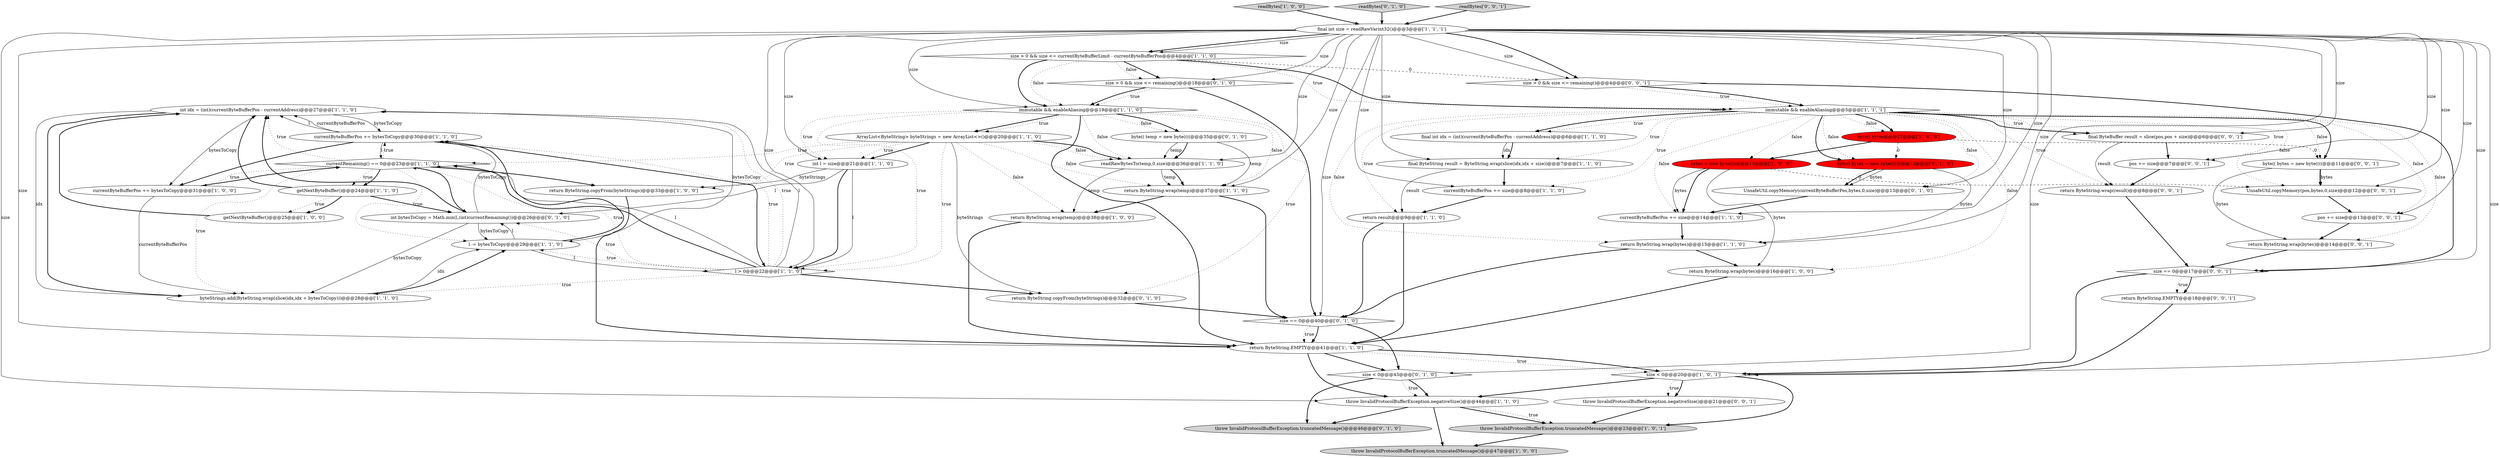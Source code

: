 digraph {
18 [style = filled, label = "int idx = (int)(currentByteBufferPos - currentAddress)@@@27@@@['1', '1', '0']", fillcolor = white, shape = ellipse image = "AAA0AAABBB1BBB"];
39 [style = filled, label = "size > 0 && size <= remaining()@@@18@@@['0', '1', '0']", fillcolor = white, shape = diamond image = "AAA0AAABBB2BBB"];
10 [style = filled, label = "return ByteString.copyFrom(byteStrings)@@@33@@@['1', '0', '0']", fillcolor = white, shape = ellipse image = "AAA0AAABBB1BBB"];
34 [style = filled, label = "UnsafeUtil.copyMemory(currentByteBufferPos,bytes,0,size)@@@13@@@['0', '1', '0']", fillcolor = white, shape = ellipse image = "AAA0AAABBB2BBB"];
3 [style = filled, label = "return ByteString.EMPTY@@@41@@@['1', '1', '0']", fillcolor = white, shape = ellipse image = "AAA0AAABBB1BBB"];
5 [style = filled, label = "final int idx = (int)(currentByteBufferPos - currentAddress)@@@6@@@['1', '1', '0']", fillcolor = white, shape = ellipse image = "AAA0AAABBB1BBB"];
4 [style = filled, label = "return ByteString.wrap(temp)@@@38@@@['1', '0', '0']", fillcolor = white, shape = ellipse image = "AAA0AAABBB1BBB"];
38 [style = filled, label = "size < 0@@@43@@@['0', '1', '0']", fillcolor = white, shape = diamond image = "AAA0AAABBB2BBB"];
47 [style = filled, label = "return ByteString.EMPTY@@@18@@@['0', '0', '1']", fillcolor = white, shape = ellipse image = "AAA0AAABBB3BBB"];
28 [style = filled, label = "readBytes['1', '0', '0']", fillcolor = lightgray, shape = diamond image = "AAA0AAABBB1BBB"];
22 [style = filled, label = "getNextByteBuffer()@@@24@@@['1', '1', '0']", fillcolor = white, shape = ellipse image = "AAA0AAABBB1BBB"];
25 [style = filled, label = "currentByteBufferPos += bytesToCopy@@@30@@@['1', '1', '0']", fillcolor = white, shape = ellipse image = "AAA0AAABBB1BBB"];
36 [style = filled, label = "byte(( temp = new byte((((@@@35@@@['0', '1', '0']", fillcolor = white, shape = ellipse image = "AAA0AAABBB2BBB"];
19 [style = filled, label = "return result@@@9@@@['1', '1', '0']", fillcolor = white, shape = ellipse image = "AAA0AAABBB1BBB"];
0 [style = filled, label = "bytes = new byte((((@@@13@@@['1', '0', '0']", fillcolor = red, shape = ellipse image = "AAA1AAABBB1BBB"];
15 [style = filled, label = "byteStrings.add(ByteString.wrap(slice(idx,idx + bytesToCopy)))@@@28@@@['1', '1', '0']", fillcolor = white, shape = ellipse image = "AAA0AAABBB1BBB"];
13 [style = filled, label = "size > 0 && size <= currentByteBufferLimit - currentByteBufferPos@@@4@@@['1', '1', '0']", fillcolor = white, shape = diamond image = "AAA0AAABBB1BBB"];
32 [style = filled, label = "currentByteBufferPos += size@@@14@@@['1', '1', '0']", fillcolor = white, shape = ellipse image = "AAA0AAABBB1BBB"];
1 [style = filled, label = "l > 0@@@22@@@['1', '1', '0']", fillcolor = white, shape = diamond image = "AAA0AAABBB1BBB"];
37 [style = filled, label = "throw InvalidProtocolBufferException.truncatedMessage()@@@46@@@['0', '1', '0']", fillcolor = lightgray, shape = ellipse image = "AAA0AAABBB2BBB"];
23 [style = filled, label = "return ByteString.wrap(bytes)@@@16@@@['1', '0', '0']", fillcolor = white, shape = ellipse image = "AAA0AAABBB1BBB"];
52 [style = filled, label = "return ByteString.wrap(result)@@@8@@@['0', '0', '1']", fillcolor = white, shape = ellipse image = "AAA0AAABBB3BBB"];
11 [style = filled, label = "size < 0@@@20@@@['1', '0', '1']", fillcolor = white, shape = diamond image = "AAA0AAABBB1BBB"];
21 [style = filled, label = "return ByteString.wrap(temp)@@@37@@@['1', '1', '0']", fillcolor = white, shape = ellipse image = "AAA0AAABBB1BBB"];
51 [style = filled, label = "pos += size@@@13@@@['0', '0', '1']", fillcolor = white, shape = ellipse image = "AAA0AAABBB3BBB"];
29 [style = filled, label = "return ByteString.wrap(bytes)@@@15@@@['1', '1', '0']", fillcolor = white, shape = ellipse image = "AAA0AAABBB1BBB"];
35 [style = filled, label = "return ByteString.copyFrom(byteStrings)@@@32@@@['0', '1', '0']", fillcolor = white, shape = ellipse image = "AAA0AAABBB2BBB"];
41 [style = filled, label = "readBytes['0', '1', '0']", fillcolor = lightgray, shape = diamond image = "AAA0AAABBB2BBB"];
53 [style = filled, label = "byte(( bytes = new byte((((@@@11@@@['0', '0', '1']", fillcolor = white, shape = ellipse image = "AAA0AAABBB3BBB"];
49 [style = filled, label = "throw InvalidProtocolBufferException.negativeSize()@@@21@@@['0', '0', '1']", fillcolor = white, shape = ellipse image = "AAA0AAABBB3BBB"];
33 [style = filled, label = "final int size = readRawVarint32()@@@3@@@['1', '1', '1']", fillcolor = white, shape = ellipse image = "AAA0AAABBB1BBB"];
55 [style = filled, label = "UnsafeUtil.copyMemory(pos,bytes,0,size)@@@12@@@['0', '0', '1']", fillcolor = white, shape = ellipse image = "AAA0AAABBB3BBB"];
30 [style = filled, label = "immutable && enableAliasing@@@5@@@['1', '1', '1']", fillcolor = white, shape = diamond image = "AAA0AAABBB1BBB"];
45 [style = filled, label = "size == 0@@@17@@@['0', '0', '1']", fillcolor = white, shape = diamond image = "AAA0AAABBB3BBB"];
54 [style = filled, label = "readBytes['0', '0', '1']", fillcolor = lightgray, shape = diamond image = "AAA0AAABBB3BBB"];
17 [style = filled, label = "immutable && enableAliasing@@@19@@@['1', '1', '0']", fillcolor = white, shape = diamond image = "AAA0AAABBB1BBB"];
48 [style = filled, label = "final ByteBuffer result = slice(pos,pos + size)@@@6@@@['0', '0', '1']", fillcolor = white, shape = ellipse image = "AAA0AAABBB3BBB"];
14 [style = filled, label = "l -= bytesToCopy@@@29@@@['1', '1', '0']", fillcolor = white, shape = ellipse image = "AAA0AAABBB1BBB"];
31 [style = filled, label = "readRawBytesTo(temp,0,size)@@@36@@@['1', '1', '0']", fillcolor = white, shape = ellipse image = "AAA0AAABBB1BBB"];
44 [style = filled, label = "size > 0 && size <= remaining()@@@4@@@['0', '0', '1']", fillcolor = white, shape = diamond image = "AAA0AAABBB3BBB"];
6 [style = filled, label = "final ByteString result = ByteString.wrap(slice(idx,idx + size))@@@7@@@['1', '1', '0']", fillcolor = white, shape = ellipse image = "AAA0AAABBB1BBB"];
2 [style = filled, label = "currentByteBufferPos += bytesToCopy@@@31@@@['1', '0', '0']", fillcolor = white, shape = ellipse image = "AAA0AAABBB1BBB"];
12 [style = filled, label = "throw InvalidProtocolBufferException.truncatedMessage()@@@47@@@['1', '0', '0']", fillcolor = lightgray, shape = ellipse image = "AAA0AAABBB1BBB"];
24 [style = filled, label = "byte(( bytes@@@12@@@['1', '0', '0']", fillcolor = red, shape = ellipse image = "AAA1AAABBB1BBB"];
40 [style = filled, label = "int bytesToCopy = Math.min(l,(int)currentRemaining())@@@26@@@['0', '1', '0']", fillcolor = white, shape = ellipse image = "AAA0AAABBB2BBB"];
27 [style = filled, label = "getNextByteBuffer()@@@25@@@['1', '0', '0']", fillcolor = white, shape = ellipse image = "AAA0AAABBB1BBB"];
50 [style = filled, label = "pos += size@@@7@@@['0', '0', '1']", fillcolor = white, shape = ellipse image = "AAA0AAABBB3BBB"];
7 [style = filled, label = "currentByteBufferPos += size@@@8@@@['1', '1', '0']", fillcolor = white, shape = ellipse image = "AAA0AAABBB1BBB"];
20 [style = filled, label = "int l = size@@@21@@@['1', '1', '0']", fillcolor = white, shape = ellipse image = "AAA0AAABBB1BBB"];
43 [style = filled, label = "size == 0@@@40@@@['0', '1', '0']", fillcolor = white, shape = diamond image = "AAA0AAABBB2BBB"];
46 [style = filled, label = "return ByteString.wrap(bytes)@@@14@@@['0', '0', '1']", fillcolor = white, shape = ellipse image = "AAA0AAABBB3BBB"];
42 [style = filled, label = "byte(( bytes = new byte((((@@@12@@@['0', '1', '0']", fillcolor = red, shape = ellipse image = "AAA1AAABBB2BBB"];
26 [style = filled, label = "currentRemaining() == 0@@@23@@@['1', '1', '0']", fillcolor = white, shape = diamond image = "AAA0AAABBB1BBB"];
9 [style = filled, label = "ArrayList<ByteString> byteStrings = new ArrayList<>()@@@20@@@['1', '1', '0']", fillcolor = white, shape = ellipse image = "AAA0AAABBB1BBB"];
16 [style = filled, label = "throw InvalidProtocolBufferException.truncatedMessage()@@@23@@@['1', '0', '1']", fillcolor = lightgray, shape = ellipse image = "AAA0AAABBB1BBB"];
8 [style = filled, label = "throw InvalidProtocolBufferException.negativeSize()@@@44@@@['1', '1', '0']", fillcolor = white, shape = ellipse image = "AAA0AAABBB1BBB"];
30->5 [style = dotted, label="true"];
8->16 [style = bold, label=""];
2->26 [style = bold, label=""];
14->25 [style = bold, label=""];
33->8 [style = solid, label="size"];
25->1 [style = bold, label=""];
49->16 [style = bold, label=""];
0->32 [style = solid, label="bytes"];
9->35 [style = solid, label="byteStrings"];
33->38 [style = solid, label="size"];
26->10 [style = bold, label=""];
17->1 [style = dotted, label="true"];
17->36 [style = dotted, label="false"];
17->9 [style = bold, label=""];
21->43 [style = bold, label=""];
8->16 [style = dotted, label="true"];
17->35 [style = dotted, label="true"];
53->46 [style = solid, label="bytes"];
55->51 [style = bold, label=""];
26->40 [style = bold, label=""];
31->21 [style = bold, label=""];
26->22 [style = dotted, label="true"];
33->34 [style = solid, label="size"];
35->43 [style = bold, label=""];
33->50 [style = solid, label="size"];
3->38 [style = bold, label=""];
9->4 [style = dotted, label="false"];
47->11 [style = bold, label=""];
26->22 [style = bold, label=""];
30->0 [style = dotted, label="false"];
24->42 [style = dashed, label="0"];
18->15 [style = solid, label="idx"];
17->36 [style = bold, label=""];
13->17 [style = bold, label=""];
43->3 [style = bold, label=""];
30->53 [style = dotted, label="false"];
0->55 [style = dashed, label="0"];
1->26 [style = solid, label="l"];
38->8 [style = dotted, label="true"];
44->30 [style = dotted, label="true"];
0->23 [style = solid, label="bytes"];
5->6 [style = solid, label="idx"];
54->33 [style = bold, label=""];
29->43 [style = bold, label=""];
34->32 [style = bold, label=""];
33->44 [style = bold, label=""];
19->3 [style = bold, label=""];
17->20 [style = dotted, label="true"];
11->16 [style = bold, label=""];
4->3 [style = bold, label=""];
9->26 [style = dotted, label="true"];
18->14 [style = solid, label="bytesToCopy"];
30->34 [style = dotted, label="false"];
30->7 [style = dotted, label="true"];
24->0 [style = bold, label=""];
26->2 [style = dotted, label="true"];
36->31 [style = solid, label="temp"];
30->42 [style = bold, label=""];
36->31 [style = bold, label=""];
18->15 [style = bold, label=""];
30->6 [style = dotted, label="true"];
3->11 [style = bold, label=""];
30->19 [style = dotted, label="true"];
48->50 [style = bold, label=""];
52->45 [style = bold, label=""];
30->29 [style = dotted, label="false"];
1->35 [style = bold, label=""];
23->3 [style = bold, label=""];
30->50 [style = dotted, label="true"];
29->23 [style = bold, label=""];
30->42 [style = dotted, label="false"];
33->13 [style = bold, label=""];
25->2 [style = bold, label=""];
20->10 [style = solid, label="byteStrings"];
36->21 [style = solid, label="temp"];
45->11 [style = bold, label=""];
33->44 [style = solid, label="size"];
1->18 [style = dotted, label="true"];
1->40 [style = dotted, label="true"];
13->44 [style = dashed, label="0"];
22->18 [style = bold, label=""];
1->26 [style = dotted, label="true"];
5->6 [style = bold, label=""];
38->37 [style = bold, label=""];
33->13 [style = solid, label="size"];
30->23 [style = dotted, label="false"];
26->14 [style = dotted, label="true"];
30->24 [style = dotted, label="false"];
1->15 [style = dotted, label="true"];
48->52 [style = solid, label="result"];
42->34 [style = solid, label="bytes"];
33->43 [style = solid, label="size"];
11->8 [style = bold, label=""];
15->14 [style = solid, label="idx"];
26->18 [style = dotted, label="true"];
40->15 [style = solid, label="bytesToCopy"];
31->4 [style = solid, label="temp"];
6->7 [style = bold, label=""];
44->45 [style = bold, label=""];
9->10 [style = dotted, label="true"];
33->11 [style = solid, label="size"];
21->4 [style = bold, label=""];
33->48 [style = solid, label="size"];
40->14 [style = solid, label="bytesToCopy"];
33->32 [style = solid, label="size"];
44->30 [style = bold, label=""];
30->32 [style = dotted, label="false"];
27->18 [style = bold, label=""];
30->24 [style = bold, label=""];
9->21 [style = dotted, label="false"];
15->14 [style = bold, label=""];
33->55 [style = solid, label="size"];
9->31 [style = bold, label=""];
9->20 [style = bold, label=""];
13->39 [style = bold, label=""];
14->40 [style = solid, label="l"];
30->53 [style = bold, label=""];
20->1 [style = bold, label=""];
53->55 [style = solid, label="bytes"];
30->51 [style = dotted, label="false"];
18->2 [style = solid, label="bytesToCopy"];
6->19 [style = solid, label="result"];
42->29 [style = solid, label="bytes"];
33->39 [style = solid, label="size"];
33->31 [style = solid, label="size"];
11->49 [style = dotted, label="true"];
25->18 [style = solid, label="l"];
31->21 [style = solid, label="temp"];
13->39 [style = dotted, label="false"];
13->30 [style = dotted, label="true"];
39->17 [style = dotted, label="true"];
43->38 [style = bold, label=""];
30->5 [style = bold, label=""];
39->17 [style = bold, label=""];
43->3 [style = dotted, label="true"];
3->8 [style = bold, label=""];
30->55 [style = dotted, label="false"];
22->27 [style = dotted, label="true"];
9->20 [style = dotted, label="true"];
18->25 [style = solid, label="bytesToCopy"];
9->1 [style = dotted, label="true"];
26->15 [style = dotted, label="true"];
17->3 [style = bold, label=""];
33->7 [style = solid, label="size"];
33->17 [style = solid, label="size"];
8->37 [style = bold, label=""];
38->8 [style = bold, label=""];
41->33 [style = bold, label=""];
0->32 [style = bold, label=""];
33->51 [style = solid, label="size"];
7->19 [style = bold, label=""];
40->25 [style = solid, label="bytesToCopy"];
19->43 [style = bold, label=""];
11->49 [style = bold, label=""];
8->12 [style = bold, label=""];
45->47 [style = dotted, label="true"];
30->52 [style = dotted, label="true"];
22->40 [style = bold, label=""];
2->15 [style = solid, label="currentByteBufferPos"];
33->3 [style = solid, label="size"];
33->20 [style = solid, label="size"];
53->55 [style = bold, label=""];
3->11 [style = dotted, label="true"];
42->34 [style = bold, label=""];
1->25 [style = dotted, label="true"];
33->21 [style = solid, label="size"];
17->31 [style = dotted, label="false"];
33->29 [style = solid, label="size"];
25->18 [style = solid, label="currentByteBufferPos"];
26->25 [style = dotted, label="true"];
30->48 [style = dotted, label="true"];
39->43 [style = bold, label=""];
33->6 [style = solid, label="size"];
10->3 [style = bold, label=""];
40->18 [style = bold, label=""];
25->26 [style = solid, label="l"];
13->30 [style = bold, label=""];
1->14 [style = dotted, label="true"];
1->26 [style = bold, label=""];
33->1 [style = solid, label="size"];
50->52 [style = bold, label=""];
51->46 [style = bold, label=""];
32->29 [style = bold, label=""];
9->31 [style = dotted, label="false"];
24->53 [style = dashed, label="0"];
28->33 [style = bold, label=""];
20->40 [style = solid, label="l"];
22->27 [style = bold, label=""];
13->17 [style = dotted, label="false"];
17->21 [style = dotted, label="false"];
20->1 [style = solid, label="l"];
33->45 [style = solid, label="size"];
17->9 [style = dotted, label="true"];
30->46 [style = dotted, label="false"];
45->47 [style = bold, label=""];
46->45 [style = bold, label=""];
30->48 [style = bold, label=""];
14->1 [style = solid, label="l"];
16->12 [style = bold, label=""];
1->18 [style = solid, label="l"];
}
